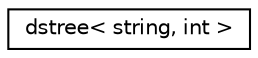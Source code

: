 digraph "Graphical Class Hierarchy"
{
  edge [fontname="Helvetica",fontsize="10",labelfontname="Helvetica",labelfontsize="10"];
  node [fontname="Helvetica",fontsize="10",shape=record];
  rankdir="LR";
  Node1 [label="dstree\< string, int \>",height=0.2,width=0.4,color="black", fillcolor="white", style="filled",URL="$classdstree.html"];
}
